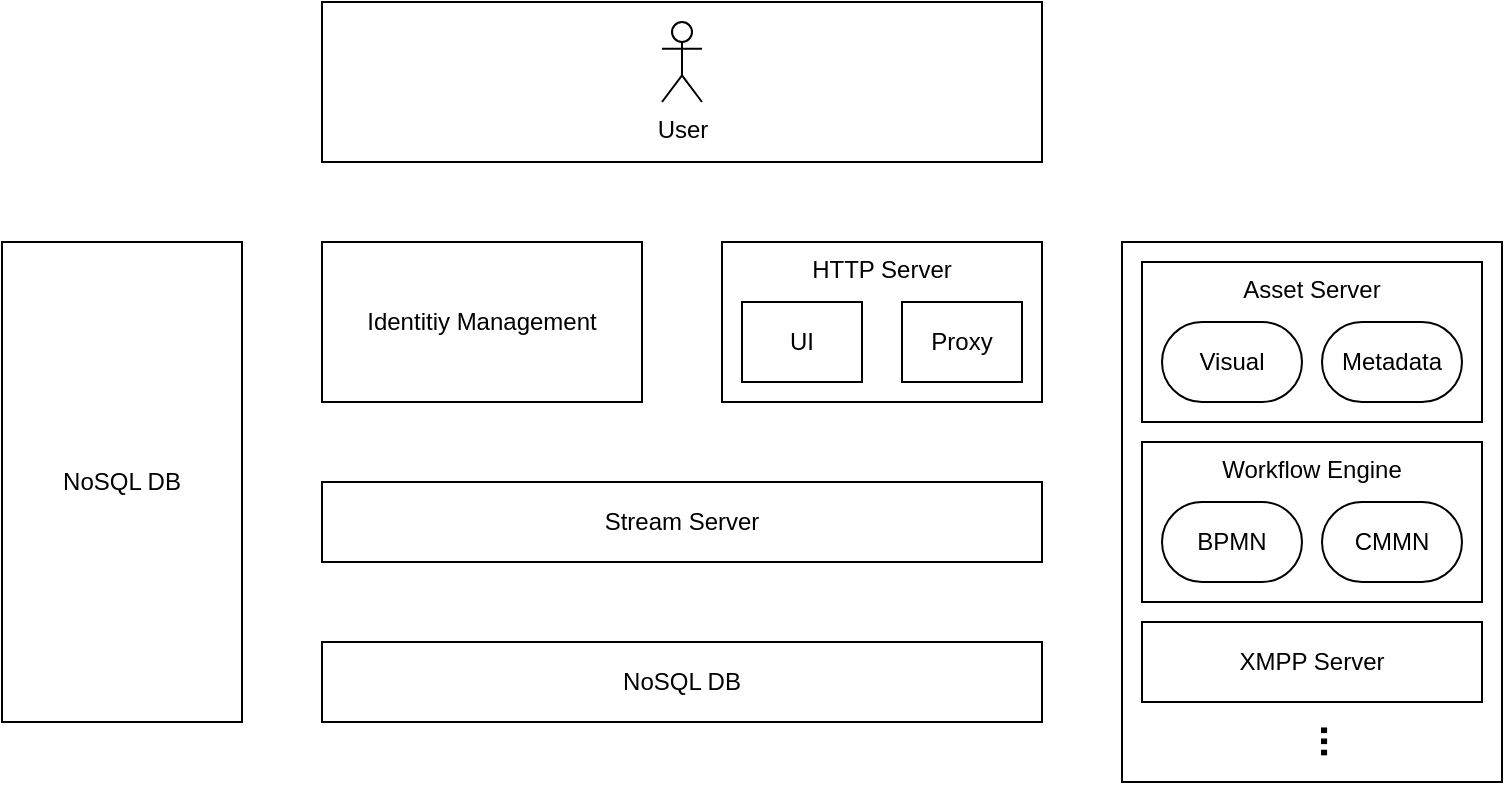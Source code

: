 <mxfile version="13.2.4" type="github">
  <diagram id="8TGCa_ktwGSLHj1pzFkR" name="Page-1">
    <mxGraphModel dx="782" dy="437" grid="1" gridSize="10" guides="1" tooltips="1" connect="1" arrows="1" fold="1" page="1" pageScale="1" pageWidth="850" pageHeight="1100" math="0" shadow="0">
      <root>
        <mxCell id="0" />
        <mxCell id="1" parent="0" />
        <mxCell id="qzlA5_UaND0cFiVb6v2D-30" value="XMPP Server" style="rounded=0;whiteSpace=wrap;html=1;" vertex="1" parent="1">
          <mxGeometry x="600" y="200" width="190" height="270" as="geometry" />
        </mxCell>
        <mxCell id="qzlA5_UaND0cFiVb6v2D-23" value="Asset Server" style="rounded=0;whiteSpace=wrap;html=1;verticalAlign=top;" vertex="1" parent="1">
          <mxGeometry x="610" y="210" width="170" height="80" as="geometry" />
        </mxCell>
        <mxCell id="qzlA5_UaND0cFiVb6v2D-3" value="" style="rounded=0;whiteSpace=wrap;html=1;" vertex="1" parent="1">
          <mxGeometry x="200" y="80" width="360" height="80" as="geometry" />
        </mxCell>
        <mxCell id="qzlA5_UaND0cFiVb6v2D-2" value="User" style="shape=umlActor;verticalLabelPosition=bottom;labelBackgroundColor=#ffffff;verticalAlign=top;html=1;outlineConnect=0;" vertex="1" parent="1">
          <mxGeometry x="370" y="90" width="20" height="40" as="geometry" />
        </mxCell>
        <mxCell id="qzlA5_UaND0cFiVb6v2D-10" value="Identitiy Management" style="rounded=0;whiteSpace=wrap;html=1;" vertex="1" parent="1">
          <mxGeometry x="200" y="200" width="160" height="80" as="geometry" />
        </mxCell>
        <mxCell id="qzlA5_UaND0cFiVb6v2D-12" value="HTTP Server" style="rounded=0;whiteSpace=wrap;html=1;verticalAlign=top;" vertex="1" parent="1">
          <mxGeometry x="400" y="200" width="160" height="80" as="geometry" />
        </mxCell>
        <mxCell id="qzlA5_UaND0cFiVb6v2D-14" value="UI" style="rounded=0;whiteSpace=wrap;html=1;" vertex="1" parent="1">
          <mxGeometry x="410" y="230" width="60" height="40" as="geometry" />
        </mxCell>
        <mxCell id="qzlA5_UaND0cFiVb6v2D-15" value="Proxy" style="rounded=0;whiteSpace=wrap;html=1;" vertex="1" parent="1">
          <mxGeometry x="490" y="230" width="60" height="40" as="geometry" />
        </mxCell>
        <mxCell id="qzlA5_UaND0cFiVb6v2D-18" value="Stream Server" style="rounded=0;whiteSpace=wrap;html=1;" vertex="1" parent="1">
          <mxGeometry x="200" y="320" width="360" height="40" as="geometry" />
        </mxCell>
        <mxCell id="qzlA5_UaND0cFiVb6v2D-19" value="NoSQL DB" style="rounded=0;whiteSpace=wrap;html=1;" vertex="1" parent="1">
          <mxGeometry x="200" y="400" width="360" height="40" as="geometry" />
        </mxCell>
        <mxCell id="qzlA5_UaND0cFiVb6v2D-20" value="Metadata" style="rounded=1;whiteSpace=wrap;html=1;arcSize=50;" vertex="1" parent="1">
          <mxGeometry x="700" y="240" width="70" height="40" as="geometry" />
        </mxCell>
        <mxCell id="qzlA5_UaND0cFiVb6v2D-21" value="Visual" style="rounded=1;whiteSpace=wrap;html=1;arcSize=50;" vertex="1" parent="1">
          <mxGeometry x="620" y="240" width="70" height="40" as="geometry" />
        </mxCell>
        <mxCell id="qzlA5_UaND0cFiVb6v2D-26" value="Workflow Engine" style="rounded=0;whiteSpace=wrap;html=1;verticalAlign=top;" vertex="1" parent="1">
          <mxGeometry x="610" y="300" width="170" height="80" as="geometry" />
        </mxCell>
        <mxCell id="qzlA5_UaND0cFiVb6v2D-27" value="CMMN" style="rounded=1;whiteSpace=wrap;html=1;arcSize=50;" vertex="1" parent="1">
          <mxGeometry x="700" y="330" width="70" height="40" as="geometry" />
        </mxCell>
        <mxCell id="qzlA5_UaND0cFiVb6v2D-28" value="BPMN" style="rounded=1;whiteSpace=wrap;html=1;arcSize=50;" vertex="1" parent="1">
          <mxGeometry x="620" y="330" width="70" height="40" as="geometry" />
        </mxCell>
        <mxCell id="qzlA5_UaND0cFiVb6v2D-32" value="NoSQL DB" style="rounded=0;whiteSpace=wrap;html=1;" vertex="1" parent="1">
          <mxGeometry x="40" y="200" width="120" height="240" as="geometry" />
        </mxCell>
        <mxCell id="qzlA5_UaND0cFiVb6v2D-33" value="..." style="rounded=0;whiteSpace=wrap;html=1;fontStyle=1;fontSize=20;verticalAlign=middle;rotation=90;strokeColor=none;fillColor=none;" vertex="1" parent="1">
          <mxGeometry x="688" y="430" width="40" height="39.38" as="geometry" />
        </mxCell>
        <mxCell id="qzlA5_UaND0cFiVb6v2D-29" value="XMPP Server" style="rounded=0;whiteSpace=wrap;html=1;" vertex="1" parent="1">
          <mxGeometry x="610" y="390" width="170" height="40" as="geometry" />
        </mxCell>
      </root>
    </mxGraphModel>
  </diagram>
</mxfile>

